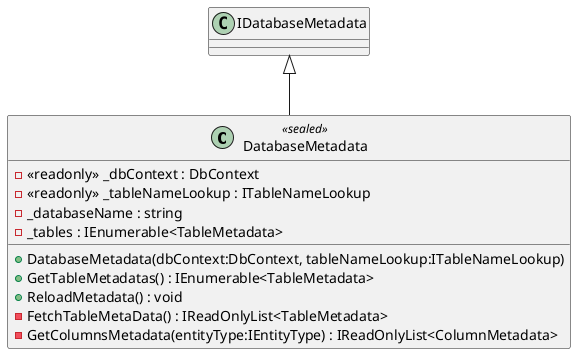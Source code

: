 @startuml
class DatabaseMetadata <<sealed>> {
    - <<readonly>> _dbContext : DbContext
    - <<readonly>> _tableNameLookup : ITableNameLookup
    - _databaseName : string
    - _tables : IEnumerable<TableMetadata>
    + DatabaseMetadata(dbContext:DbContext, tableNameLookup:ITableNameLookup)
    + GetTableMetadatas() : IEnumerable<TableMetadata>
    + ReloadMetadata() : void
    - FetchTableMetaData() : IReadOnlyList<TableMetadata>
    - GetColumnsMetadata(entityType:IEntityType) : IReadOnlyList<ColumnMetadata>
}
IDatabaseMetadata <|-- DatabaseMetadata
@enduml
